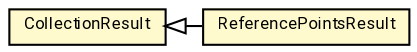 #!/usr/local/bin/dot
#
# Class diagram 
# Generated by UMLGraph version R5_7_2-60-g0e99a6 (http://www.spinellis.gr/umlgraph/)
#

digraph G {
	graph [fontnames="svg"]
	edge [fontname="Roboto",fontsize=7,labelfontname="Roboto",labelfontsize=7,color="black"];
	node [fontname="Roboto",fontcolor="black",fontsize=8,shape=plaintext,margin=0,width=0,height=0];
	nodesep=0.15;
	ranksep=0.25;
	rankdir=LR;
	// de.lmu.ifi.dbs.elki.result.CollectionResult<O>
	c8863239 [label=<<table title="de.lmu.ifi.dbs.elki.result.CollectionResult" border="0" cellborder="1" cellspacing="0" cellpadding="2" bgcolor="LemonChiffon" href="CollectionResult.html" target="_parent">
		<tr><td><table border="0" cellspacing="0" cellpadding="1">
		<tr><td align="center" balign="center"> <font face="Roboto">CollectionResult</font> </td></tr>
		</table></td></tr>
		</table>>, URL="CollectionResult.html"];
	// de.lmu.ifi.dbs.elki.result.ReferencePointsResult<O>
	c8863247 [label=<<table title="de.lmu.ifi.dbs.elki.result.ReferencePointsResult" border="0" cellborder="1" cellspacing="0" cellpadding="2" bgcolor="lemonChiffon" href="ReferencePointsResult.html" target="_parent">
		<tr><td><table border="0" cellspacing="0" cellpadding="1">
		<tr><td align="center" balign="center"> <font face="Roboto">ReferencePointsResult</font> </td></tr>
		</table></td></tr>
		</table>>, URL="ReferencePointsResult.html"];
	// de.lmu.ifi.dbs.elki.result.ReferencePointsResult<O> extends de.lmu.ifi.dbs.elki.result.CollectionResult<O>
	c8863239 -> c8863247 [arrowtail=empty,dir=back,weight=10];
}

